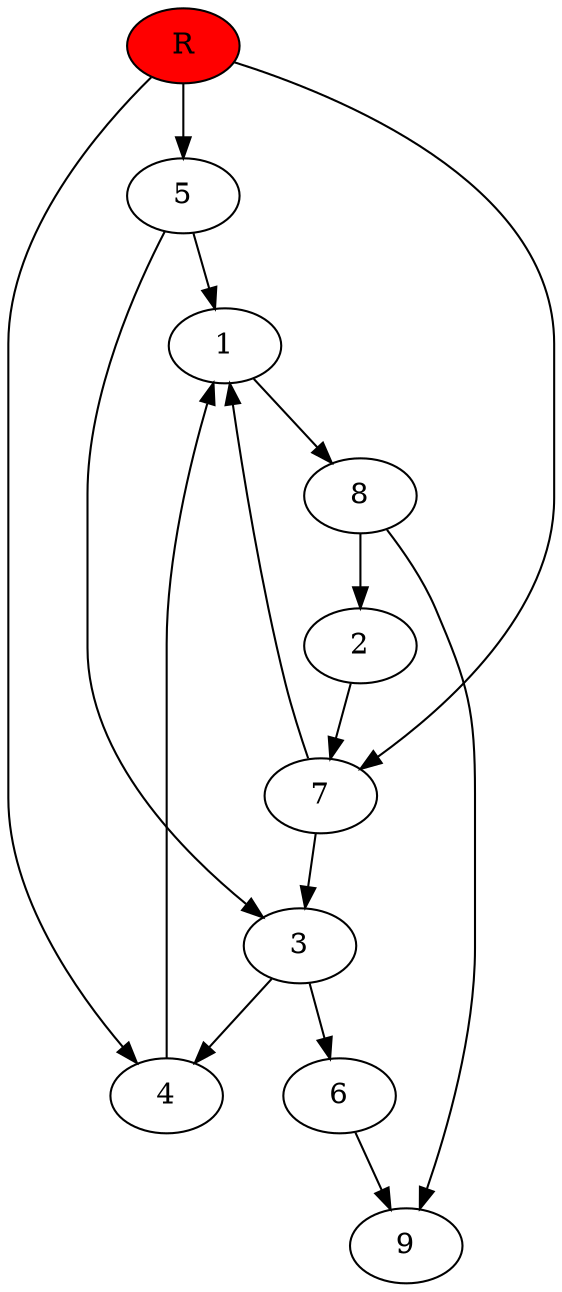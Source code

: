 digraph prb10092 {
	1
	2
	3
	4
	5
	6
	7
	8
	R [fillcolor="#ff0000" style=filled]
	1 -> 8
	2 -> 7
	3 -> 4
	3 -> 6
	4 -> 1
	5 -> 1
	5 -> 3
	6 -> 9
	7 -> 1
	7 -> 3
	8 -> 2
	8 -> 9
	R -> 4
	R -> 5
	R -> 7
}
